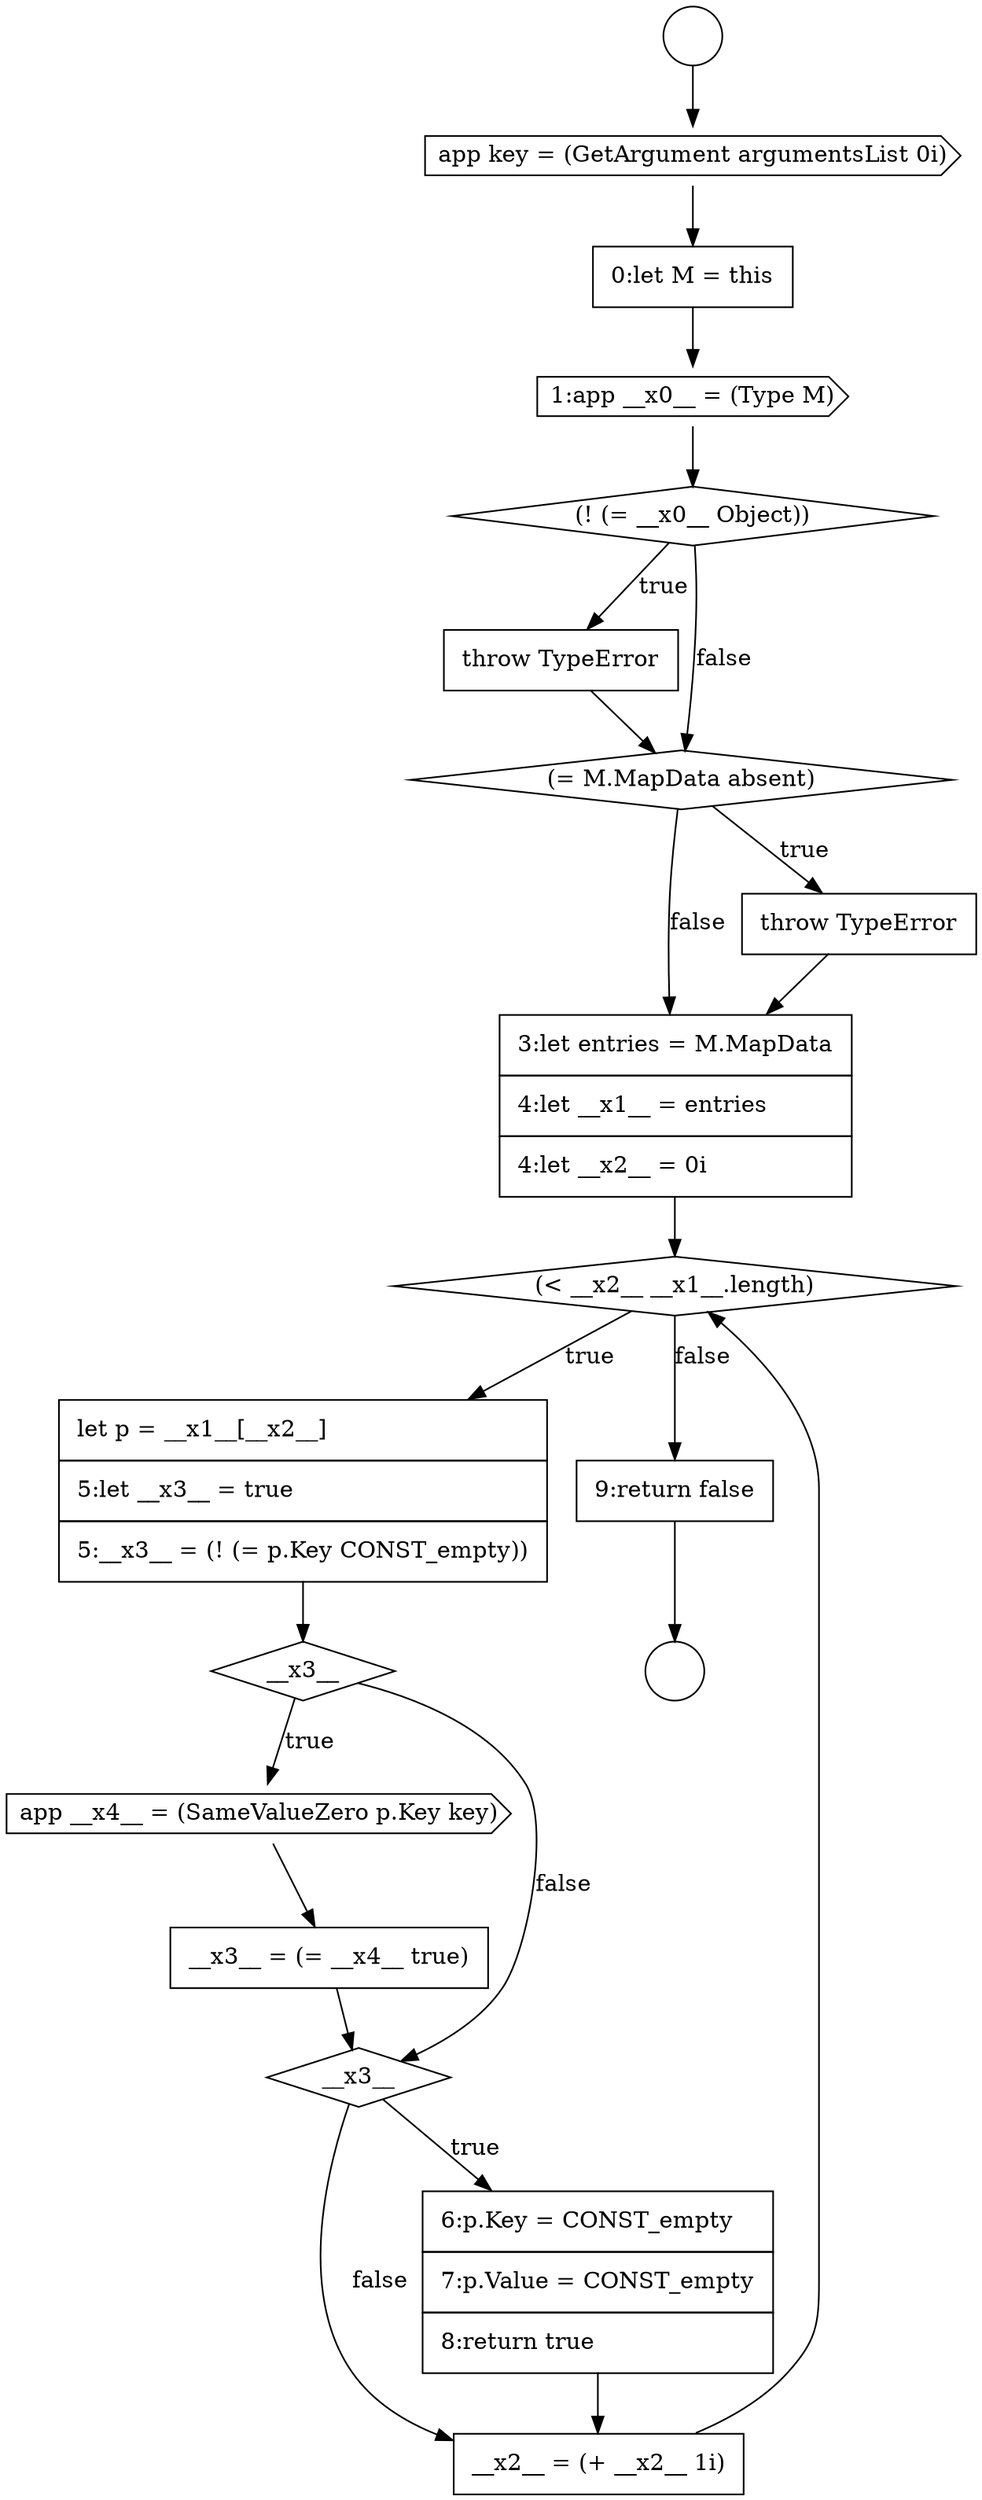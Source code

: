 digraph {
  node15767 [shape=diamond, label=<<font color="black">(&lt; __x2__ __x1__.length)</font>> color="black" fillcolor="white" style=filled]
  node15770 [shape=cds, label=<<font color="black">app __x4__ = (SameValueZero p.Key key)</font>> color="black" fillcolor="white" style=filled]
  node15762 [shape=diamond, label=<<font color="black">(! (= __x0__ Object))</font>> color="black" fillcolor="white" style=filled]
  node15759 [shape=cds, label=<<font color="black">app key = (GetArgument argumentsList 0i)</font>> color="black" fillcolor="white" style=filled]
  node15763 [shape=none, margin=0, label=<<font color="black">
    <table border="0" cellborder="1" cellspacing="0" cellpadding="10">
      <tr><td align="left">throw TypeError</td></tr>
    </table>
  </font>> color="black" fillcolor="white" style=filled]
  node15774 [shape=none, margin=0, label=<<font color="black">
    <table border="0" cellborder="1" cellspacing="0" cellpadding="10">
      <tr><td align="left">__x2__ = (+ __x2__ 1i)</td></tr>
    </table>
  </font>> color="black" fillcolor="white" style=filled]
  node15766 [shape=none, margin=0, label=<<font color="black">
    <table border="0" cellborder="1" cellspacing="0" cellpadding="10">
      <tr><td align="left">3:let entries = M.MapData</td></tr>
      <tr><td align="left">4:let __x1__ = entries</td></tr>
      <tr><td align="left">4:let __x2__ = 0i</td></tr>
    </table>
  </font>> color="black" fillcolor="white" style=filled]
  node15771 [shape=none, margin=0, label=<<font color="black">
    <table border="0" cellborder="1" cellspacing="0" cellpadding="10">
      <tr><td align="left">__x3__ = (= __x4__ true)</td></tr>
    </table>
  </font>> color="black" fillcolor="white" style=filled]
  node15761 [shape=cds, label=<<font color="black">1:app __x0__ = (Type M)</font>> color="black" fillcolor="white" style=filled]
  node15760 [shape=none, margin=0, label=<<font color="black">
    <table border="0" cellborder="1" cellspacing="0" cellpadding="10">
      <tr><td align="left">0:let M = this</td></tr>
    </table>
  </font>> color="black" fillcolor="white" style=filled]
  node15765 [shape=none, margin=0, label=<<font color="black">
    <table border="0" cellborder="1" cellspacing="0" cellpadding="10">
      <tr><td align="left">throw TypeError</td></tr>
    </table>
  </font>> color="black" fillcolor="white" style=filled]
  node15772 [shape=diamond, label=<<font color="black">__x3__</font>> color="black" fillcolor="white" style=filled]
  node15757 [shape=circle label=" " color="black" fillcolor="white" style=filled]
  node15768 [shape=none, margin=0, label=<<font color="black">
    <table border="0" cellborder="1" cellspacing="0" cellpadding="10">
      <tr><td align="left">let p = __x1__[__x2__]</td></tr>
      <tr><td align="left">5:let __x3__ = true</td></tr>
      <tr><td align="left">5:__x3__ = (! (= p.Key CONST_empty))</td></tr>
    </table>
  </font>> color="black" fillcolor="white" style=filled]
  node15775 [shape=none, margin=0, label=<<font color="black">
    <table border="0" cellborder="1" cellspacing="0" cellpadding="10">
      <tr><td align="left">9:return false</td></tr>
    </table>
  </font>> color="black" fillcolor="white" style=filled]
  node15773 [shape=none, margin=0, label=<<font color="black">
    <table border="0" cellborder="1" cellspacing="0" cellpadding="10">
      <tr><td align="left">6:p.Key = CONST_empty</td></tr>
      <tr><td align="left">7:p.Value = CONST_empty</td></tr>
      <tr><td align="left">8:return true</td></tr>
    </table>
  </font>> color="black" fillcolor="white" style=filled]
  node15758 [shape=circle label=" " color="black" fillcolor="white" style=filled]
  node15764 [shape=diamond, label=<<font color="black">(= M.MapData absent)</font>> color="black" fillcolor="white" style=filled]
  node15769 [shape=diamond, label=<<font color="black">__x3__</font>> color="black" fillcolor="white" style=filled]
  node15761 -> node15762 [ color="black"]
  node15757 -> node15759 [ color="black"]
  node15762 -> node15763 [label=<<font color="black">true</font>> color="black"]
  node15762 -> node15764 [label=<<font color="black">false</font>> color="black"]
  node15763 -> node15764 [ color="black"]
  node15760 -> node15761 [ color="black"]
  node15767 -> node15768 [label=<<font color="black">true</font>> color="black"]
  node15767 -> node15775 [label=<<font color="black">false</font>> color="black"]
  node15775 -> node15758 [ color="black"]
  node15773 -> node15774 [ color="black"]
  node15768 -> node15769 [ color="black"]
  node15766 -> node15767 [ color="black"]
  node15759 -> node15760 [ color="black"]
  node15771 -> node15772 [ color="black"]
  node15764 -> node15765 [label=<<font color="black">true</font>> color="black"]
  node15764 -> node15766 [label=<<font color="black">false</font>> color="black"]
  node15769 -> node15770 [label=<<font color="black">true</font>> color="black"]
  node15769 -> node15772 [label=<<font color="black">false</font>> color="black"]
  node15772 -> node15773 [label=<<font color="black">true</font>> color="black"]
  node15772 -> node15774 [label=<<font color="black">false</font>> color="black"]
  node15774 -> node15767 [ color="black"]
  node15765 -> node15766 [ color="black"]
  node15770 -> node15771 [ color="black"]
}
